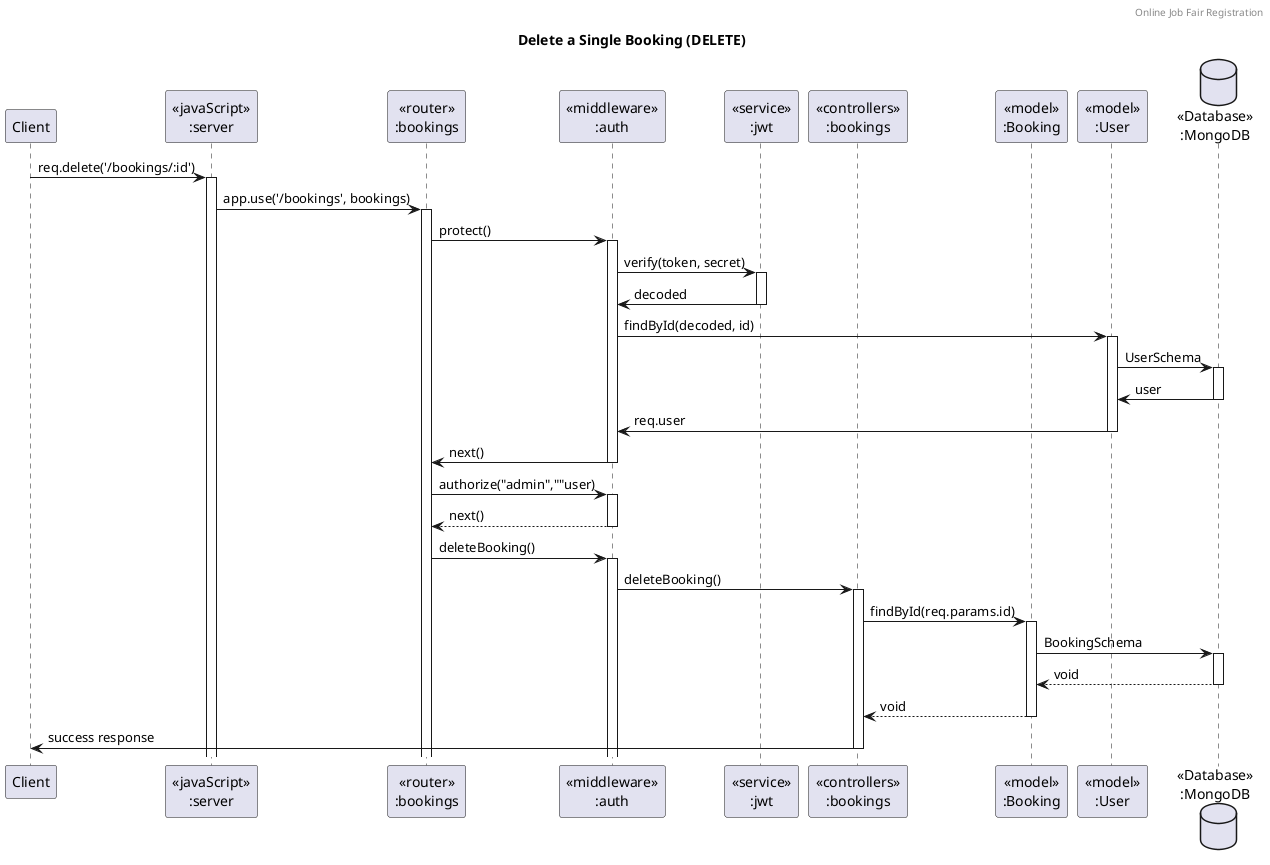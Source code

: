 @startuml Manage Booking (DELETE)

header Online Job Fair Registration
title "Delete a Single Booking (DELETE)"

participant "Client" as client
participant "<<javaScript>>\n:server" as server
participant "<<router>>\n:bookings" as routerBookings
participant "<<middleware>>\n:auth" as auth
participant "<<service>>\n:jwt" as jwt
participant "<<controllers>>\n:bookings" as controllersBookings
participant "<<model>>\n:Booking" as modelBooking
participant "<<model>>\n:User" as modelUser
database "<<Database>>\n:MongoDB" as DatabaseSchema

client->server ++:req.delete('/bookings/:id')
server->routerBookings ++:app.use('/bookings', bookings)
routerBookings -> auth ++:protect()
auth -> jwt ++:verify(token, secret)
auth <- jwt --:decoded
auth -> modelUser ++:findById(decoded, id)
modelUser -> DatabaseSchema ++:UserSchema
modelUser <- DatabaseSchema --:user
auth <- modelUser --:req.user
routerBookings <- auth --:next()

routerBookings -> auth ++:authorize("admin",""user)
routerBookings <-- auth --:next()

routerBookings -> auth ++:deleteBooking()
auth -> controllersBookings ++:deleteBooking()
controllersBookings->modelBooking ++:findById(req.params.id)
modelBooking ->DatabaseSchema ++: BookingSchema
DatabaseSchema --> modelBooking --: void
controllersBookings <-- modelBooking --:void
controllersBookings->client --:success response

@enduml